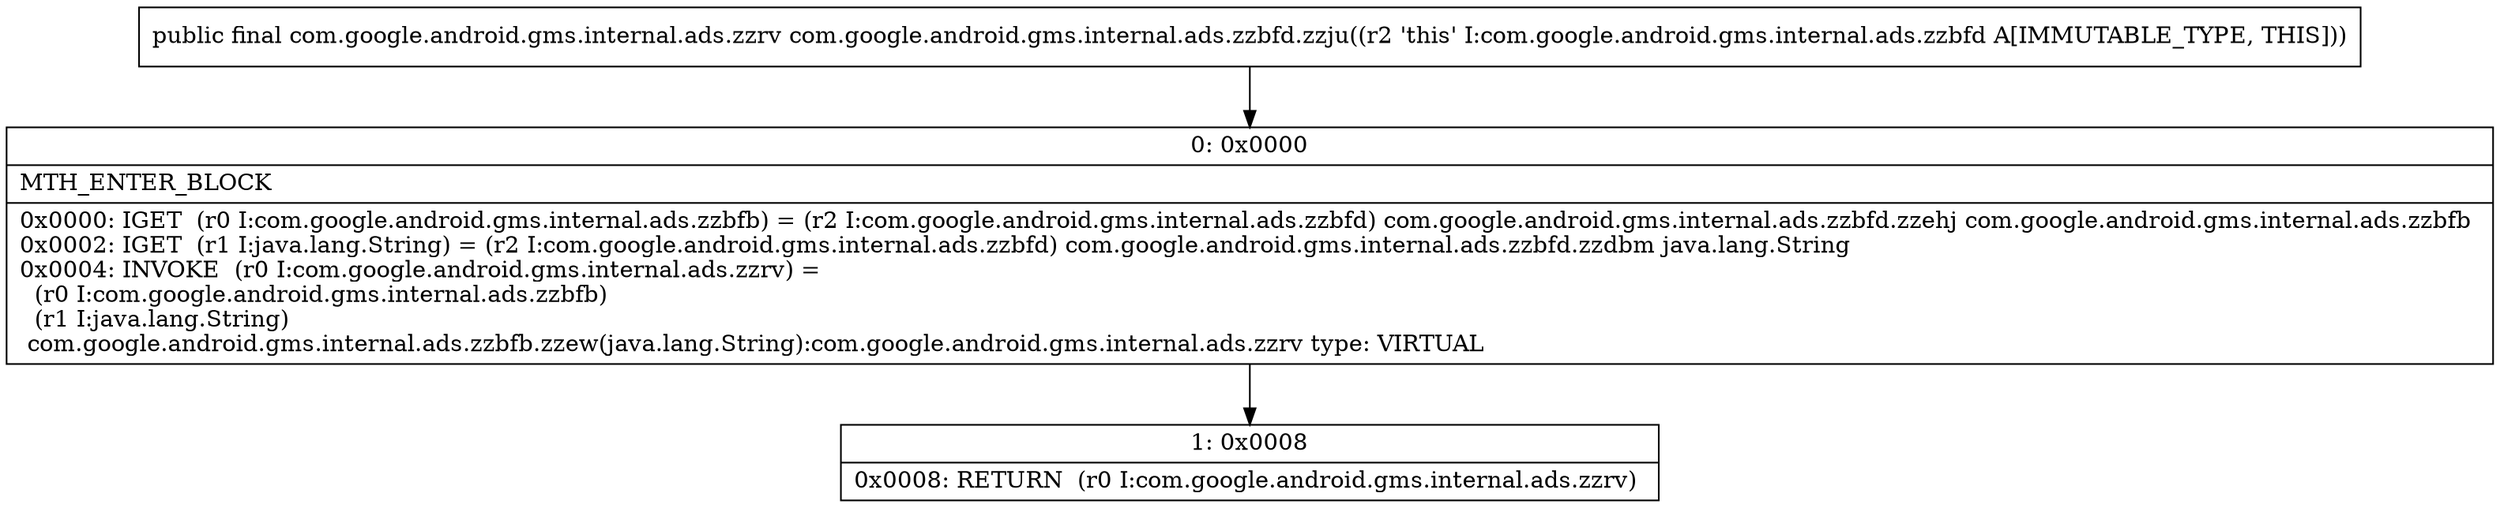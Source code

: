 digraph "CFG forcom.google.android.gms.internal.ads.zzbfd.zzju()Lcom\/google\/android\/gms\/internal\/ads\/zzrv;" {
Node_0 [shape=record,label="{0\:\ 0x0000|MTH_ENTER_BLOCK\l|0x0000: IGET  (r0 I:com.google.android.gms.internal.ads.zzbfb) = (r2 I:com.google.android.gms.internal.ads.zzbfd) com.google.android.gms.internal.ads.zzbfd.zzehj com.google.android.gms.internal.ads.zzbfb \l0x0002: IGET  (r1 I:java.lang.String) = (r2 I:com.google.android.gms.internal.ads.zzbfd) com.google.android.gms.internal.ads.zzbfd.zzdbm java.lang.String \l0x0004: INVOKE  (r0 I:com.google.android.gms.internal.ads.zzrv) = \l  (r0 I:com.google.android.gms.internal.ads.zzbfb)\l  (r1 I:java.lang.String)\l com.google.android.gms.internal.ads.zzbfb.zzew(java.lang.String):com.google.android.gms.internal.ads.zzrv type: VIRTUAL \l}"];
Node_1 [shape=record,label="{1\:\ 0x0008|0x0008: RETURN  (r0 I:com.google.android.gms.internal.ads.zzrv) \l}"];
MethodNode[shape=record,label="{public final com.google.android.gms.internal.ads.zzrv com.google.android.gms.internal.ads.zzbfd.zzju((r2 'this' I:com.google.android.gms.internal.ads.zzbfd A[IMMUTABLE_TYPE, THIS])) }"];
MethodNode -> Node_0;
Node_0 -> Node_1;
}

